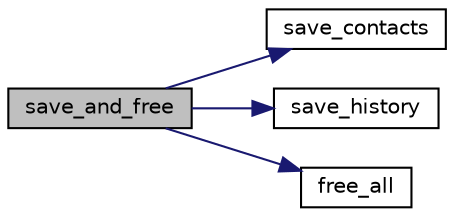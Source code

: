digraph "save_and_free"
{
  edge [fontname="Helvetica",fontsize="10",labelfontname="Helvetica",labelfontsize="10"];
  node [fontname="Helvetica",fontsize="10",shape=record];
  rankdir="LR";
  Node6 [label="save_and_free",height=0.2,width=0.4,color="black", fillcolor="grey75", style="filled", fontcolor="black"];
  Node6 -> Node7 [color="midnightblue",fontsize="10",style="solid",fontname="Helvetica"];
  Node7 [label="save_contacts",height=0.2,width=0.4,color="black", fillcolor="white", style="filled",URL="$files_8c.html#a34bbd5c253415b4b4ecc29592b8ca0b4",tooltip="funkcja zapisująca kontakty z listy do pliku w formacie binarnym "];
  Node6 -> Node8 [color="midnightblue",fontsize="10",style="solid",fontname="Helvetica"];
  Node8 [label="save_history",height=0.2,width=0.4,color="black", fillcolor="white", style="filled",URL="$files_8c.html#ac7b3ce31e85c4140c9f7333d48b44774",tooltip="funkcja zapisująca historię operacji z listy do pliku w formacie binarnym "];
  Node6 -> Node9 [color="midnightblue",fontsize="10",style="solid",fontname="Helvetica"];
  Node9 [label="free_all",height=0.2,width=0.4,color="black", fillcolor="white", style="filled",URL="$files_8c.html#ab9fafd4f86829cbc3daf27804065b9ab",tooltip="funkcja do zwalniania pamięci z list operacji i kontaktów "];
}
